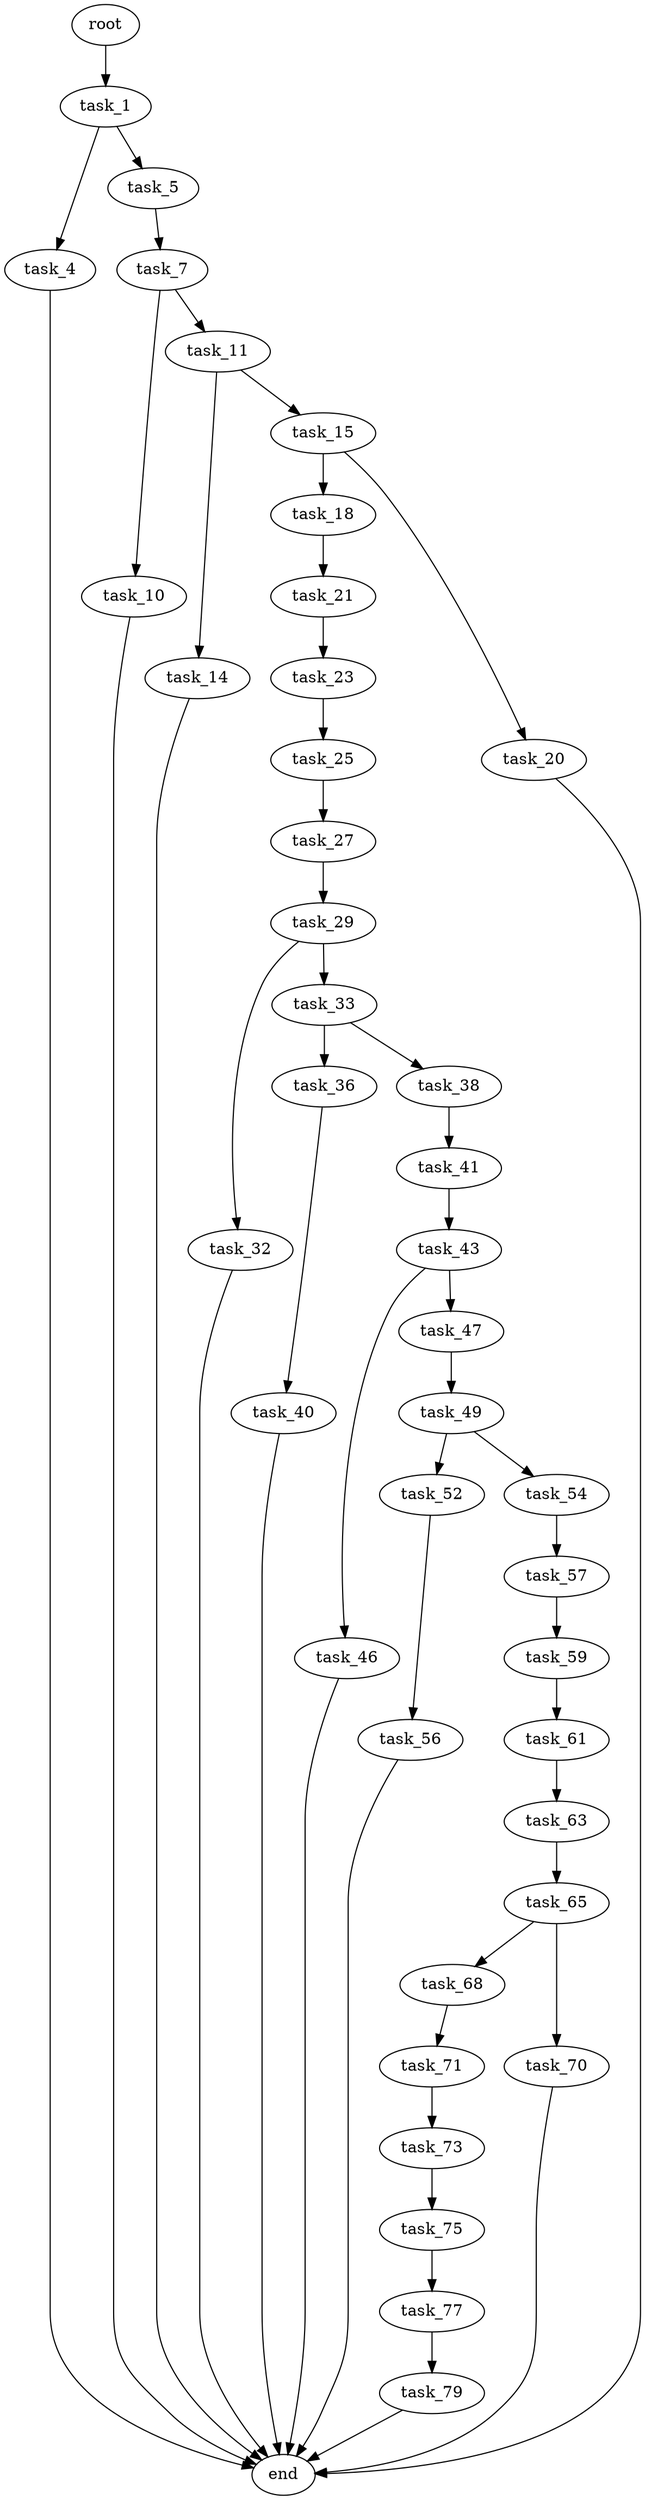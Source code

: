 digraph G {
  root [size="0.000000"];
  task_1 [size="549755813888.000000"];
  task_4 [size="47367897653.000000"];
  task_5 [size="549755813888.000000"];
  task_7 [size="8589934592.000000"];
  task_10 [size="39954103396.000000"];
  task_11 [size="368293445632.000000"];
  task_14 [size="4433426480.000000"];
  task_15 [size="68719476736.000000"];
  task_18 [size="48879284558.000000"];
  task_20 [size="1126451566.000000"];
  task_21 [size="8589934592.000000"];
  task_23 [size="11127562665.000000"];
  task_25 [size="134217728000.000000"];
  task_27 [size="201830809249.000000"];
  task_29 [size="4641268117.000000"];
  task_32 [size="5084220006.000000"];
  task_33 [size="22208160960.000000"];
  task_36 [size="782757789696.000000"];
  task_38 [size="383103871616.000000"];
  task_40 [size="35307408741.000000"];
  task_41 [size="7242098892.000000"];
  task_43 [size="373813036730.000000"];
  task_46 [size="316746992875.000000"];
  task_47 [size="7735557944.000000"];
  task_49 [size="549755813888.000000"];
  task_52 [size="184890506476.000000"];
  task_54 [size="241270763759.000000"];
  task_56 [size="13790497223.000000"];
  task_57 [size="8589934592.000000"];
  task_59 [size="368293445632.000000"];
  task_61 [size="549755813888.000000"];
  task_63 [size="1907084413.000000"];
  task_65 [size="782757789696.000000"];
  task_68 [size="4866084577.000000"];
  task_70 [size="56000980123.000000"];
  task_71 [size="68719476736.000000"];
  task_73 [size="1205048537.000000"];
  task_75 [size="131142404753.000000"];
  task_77 [size="10296264422.000000"];
  task_79 [size="655032642966.000000"];
  end [size="0.000000"];

  root -> task_1 [size="1.000000"];
  task_1 -> task_4 [size="536870912.000000"];
  task_1 -> task_5 [size="536870912.000000"];
  task_4 -> end [size="1.000000"];
  task_5 -> task_7 [size="536870912.000000"];
  task_7 -> task_10 [size="33554432.000000"];
  task_7 -> task_11 [size="33554432.000000"];
  task_10 -> end [size="1.000000"];
  task_11 -> task_14 [size="411041792.000000"];
  task_11 -> task_15 [size="411041792.000000"];
  task_14 -> end [size="1.000000"];
  task_15 -> task_18 [size="134217728.000000"];
  task_15 -> task_20 [size="134217728.000000"];
  task_18 -> task_21 [size="838860800.000000"];
  task_20 -> end [size="1.000000"];
  task_21 -> task_23 [size="33554432.000000"];
  task_23 -> task_25 [size="679477248.000000"];
  task_25 -> task_27 [size="209715200.000000"];
  task_27 -> task_29 [size="301989888.000000"];
  task_29 -> task_32 [size="134217728.000000"];
  task_29 -> task_33 [size="134217728.000000"];
  task_32 -> end [size="1.000000"];
  task_33 -> task_36 [size="33554432.000000"];
  task_33 -> task_38 [size="33554432.000000"];
  task_36 -> task_40 [size="679477248.000000"];
  task_38 -> task_41 [size="301989888.000000"];
  task_40 -> end [size="1.000000"];
  task_41 -> task_43 [size="536870912.000000"];
  task_43 -> task_46 [size="536870912.000000"];
  task_43 -> task_47 [size="536870912.000000"];
  task_46 -> end [size="1.000000"];
  task_47 -> task_49 [size="134217728.000000"];
  task_49 -> task_52 [size="536870912.000000"];
  task_49 -> task_54 [size="536870912.000000"];
  task_52 -> task_56 [size="134217728.000000"];
  task_54 -> task_57 [size="209715200.000000"];
  task_56 -> end [size="1.000000"];
  task_57 -> task_59 [size="33554432.000000"];
  task_59 -> task_61 [size="411041792.000000"];
  task_61 -> task_63 [size="536870912.000000"];
  task_63 -> task_65 [size="33554432.000000"];
  task_65 -> task_68 [size="679477248.000000"];
  task_65 -> task_70 [size="679477248.000000"];
  task_68 -> task_71 [size="209715200.000000"];
  task_70 -> end [size="1.000000"];
  task_71 -> task_73 [size="134217728.000000"];
  task_73 -> task_75 [size="75497472.000000"];
  task_75 -> task_77 [size="301989888.000000"];
  task_77 -> task_79 [size="209715200.000000"];
  task_79 -> end [size="1.000000"];
}
